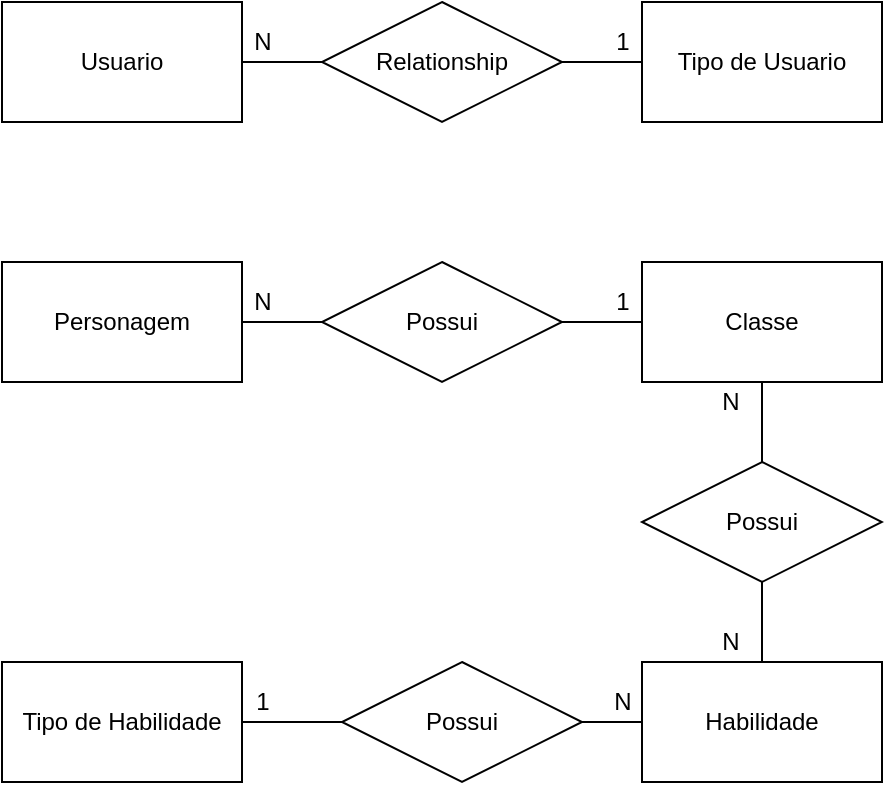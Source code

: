 <mxfile version="15.1.4" type="device" pages="2"><diagram id="pe6S_byXZUkdJXPU5mEr" name="Conceitual"><mxGraphModel dx="782" dy="706" grid="1" gridSize="10" guides="1" tooltips="1" connect="1" arrows="1" fold="1" page="1" pageScale="1" pageWidth="827" pageHeight="1169" math="0" shadow="0"><root><mxCell id="0"/><mxCell id="1" parent="0"/><mxCell id="32VMa2iup4EwKvDJx6Ky-8" value="" style="edgeStyle=orthogonalEdgeStyle;rounded=0;orthogonalLoop=1;jettySize=auto;html=1;endArrow=none;endFill=0;" parent="1" source="32VMa2iup4EwKvDJx6Ky-1" target="32VMa2iup4EwKvDJx6Ky-5" edge="1"><mxGeometry relative="1" as="geometry"/></mxCell><mxCell id="32VMa2iup4EwKvDJx6Ky-1" value="Personagem" style="rounded=0;whiteSpace=wrap;html=1;" parent="1" vertex="1"><mxGeometry x="130" y="310" width="120" height="60" as="geometry"/></mxCell><mxCell id="32VMa2iup4EwKvDJx6Ky-10" value="" style="edgeStyle=orthogonalEdgeStyle;rounded=0;orthogonalLoop=1;jettySize=auto;html=1;endArrow=none;endFill=0;" parent="1" source="32VMa2iup4EwKvDJx6Ky-2" target="32VMa2iup4EwKvDJx6Ky-6" edge="1"><mxGeometry relative="1" as="geometry"/></mxCell><mxCell id="32VMa2iup4EwKvDJx6Ky-2" value="Classe" style="rounded=0;whiteSpace=wrap;html=1;" parent="1" vertex="1"><mxGeometry x="450" y="310" width="120" height="60" as="geometry"/></mxCell><mxCell id="32VMa2iup4EwKvDJx6Ky-12" value="" style="edgeStyle=orthogonalEdgeStyle;rounded=0;orthogonalLoop=1;jettySize=auto;html=1;endArrow=none;endFill=0;" parent="1" source="32VMa2iup4EwKvDJx6Ky-3" target="32VMa2iup4EwKvDJx6Ky-7" edge="1"><mxGeometry relative="1" as="geometry"/></mxCell><mxCell id="32VMa2iup4EwKvDJx6Ky-3" value="Habilidade" style="rounded=0;whiteSpace=wrap;html=1;" parent="1" vertex="1"><mxGeometry x="450" y="510" width="120" height="60" as="geometry"/></mxCell><mxCell id="32VMa2iup4EwKvDJx6Ky-4" value="Tipo de Habilidade" style="rounded=0;whiteSpace=wrap;html=1;" parent="1" vertex="1"><mxGeometry x="130" y="510" width="120" height="60" as="geometry"/></mxCell><mxCell id="32VMa2iup4EwKvDJx6Ky-9" value="" style="edgeStyle=orthogonalEdgeStyle;rounded=0;orthogonalLoop=1;jettySize=auto;html=1;endArrow=none;endFill=0;" parent="1" source="32VMa2iup4EwKvDJx6Ky-5" target="32VMa2iup4EwKvDJx6Ky-2" edge="1"><mxGeometry relative="1" as="geometry"/></mxCell><mxCell id="32VMa2iup4EwKvDJx6Ky-5" value="Possui" style="shape=rhombus;perimeter=rhombusPerimeter;whiteSpace=wrap;html=1;align=center;" parent="1" vertex="1"><mxGeometry x="290" y="310" width="120" height="60" as="geometry"/></mxCell><mxCell id="32VMa2iup4EwKvDJx6Ky-11" value="" style="edgeStyle=orthogonalEdgeStyle;rounded=0;orthogonalLoop=1;jettySize=auto;html=1;endArrow=none;endFill=0;" parent="1" source="32VMa2iup4EwKvDJx6Ky-6" target="32VMa2iup4EwKvDJx6Ky-3" edge="1"><mxGeometry relative="1" as="geometry"/></mxCell><mxCell id="32VMa2iup4EwKvDJx6Ky-6" value="Possui" style="shape=rhombus;perimeter=rhombusPerimeter;whiteSpace=wrap;html=1;align=center;" parent="1" vertex="1"><mxGeometry x="450" y="410" width="120" height="60" as="geometry"/></mxCell><mxCell id="32VMa2iup4EwKvDJx6Ky-13" value="" style="edgeStyle=orthogonalEdgeStyle;rounded=0;orthogonalLoop=1;jettySize=auto;html=1;endArrow=none;endFill=0;" parent="1" source="32VMa2iup4EwKvDJx6Ky-7" target="32VMa2iup4EwKvDJx6Ky-4" edge="1"><mxGeometry relative="1" as="geometry"/></mxCell><mxCell id="32VMa2iup4EwKvDJx6Ky-7" value="Possui" style="shape=rhombus;perimeter=rhombusPerimeter;whiteSpace=wrap;html=1;align=center;" parent="1" vertex="1"><mxGeometry x="300" y="510" width="120" height="60" as="geometry"/></mxCell><mxCell id="32VMa2iup4EwKvDJx6Ky-14" value="1" style="text;html=1;align=center;verticalAlign=middle;resizable=0;points=[];autosize=1;strokeColor=none;" parent="1" vertex="1"><mxGeometry x="250" y="520" width="20" height="20" as="geometry"/></mxCell><mxCell id="32VMa2iup4EwKvDJx6Ky-15" value="N" style="text;html=1;align=center;verticalAlign=middle;resizable=0;points=[];autosize=1;strokeColor=none;" parent="1" vertex="1"><mxGeometry x="250" y="320" width="20" height="20" as="geometry"/></mxCell><mxCell id="32VMa2iup4EwKvDJx6Ky-16" value="1" style="text;html=1;align=center;verticalAlign=middle;resizable=0;points=[];autosize=1;strokeColor=none;" parent="1" vertex="1"><mxGeometry x="430" y="320" width="20" height="20" as="geometry"/></mxCell><mxCell id="32VMa2iup4EwKvDJx6Ky-17" value="N" style="text;html=1;align=center;verticalAlign=middle;resizable=0;points=[];autosize=1;strokeColor=none;" parent="1" vertex="1"><mxGeometry x="484" y="490" width="20" height="20" as="geometry"/></mxCell><mxCell id="32VMa2iup4EwKvDJx6Ky-18" value="N" style="text;html=1;align=center;verticalAlign=middle;resizable=0;points=[];autosize=1;strokeColor=none;" parent="1" vertex="1"><mxGeometry x="484" y="370" width="20" height="20" as="geometry"/></mxCell><mxCell id="32VMa2iup4EwKvDJx6Ky-19" value="N" style="text;html=1;align=center;verticalAlign=middle;resizable=0;points=[];autosize=1;strokeColor=none;" parent="1" vertex="1"><mxGeometry x="430" y="520" width="20" height="20" as="geometry"/></mxCell><mxCell id="fKQMqs7bBpG4Y2T7vxIi-6" value="" style="edgeStyle=orthogonalEdgeStyle;rounded=0;orthogonalLoop=1;jettySize=auto;html=1;endArrow=none;endFill=0;" edge="1" parent="1" source="fKQMqs7bBpG4Y2T7vxIi-1" target="fKQMqs7bBpG4Y2T7vxIi-4"><mxGeometry relative="1" as="geometry"/></mxCell><mxCell id="fKQMqs7bBpG4Y2T7vxIi-1" value="Tipo de Usuario" style="rounded=0;whiteSpace=wrap;html=1;" vertex="1" parent="1"><mxGeometry x="450" y="180" width="120" height="60" as="geometry"/></mxCell><mxCell id="fKQMqs7bBpG4Y2T7vxIi-5" value="" style="edgeStyle=orthogonalEdgeStyle;rounded=0;orthogonalLoop=1;jettySize=auto;html=1;endArrow=none;endFill=0;" edge="1" parent="1" source="fKQMqs7bBpG4Y2T7vxIi-2" target="fKQMqs7bBpG4Y2T7vxIi-4"><mxGeometry relative="1" as="geometry"/></mxCell><mxCell id="fKQMqs7bBpG4Y2T7vxIi-8" value="" style="edgeStyle=orthogonalEdgeStyle;rounded=0;orthogonalLoop=1;jettySize=auto;html=1;endArrow=none;endFill=0;" edge="1" parent="1" source="fKQMqs7bBpG4Y2T7vxIi-2" target="fKQMqs7bBpG4Y2T7vxIi-4"><mxGeometry relative="1" as="geometry"/></mxCell><mxCell id="fKQMqs7bBpG4Y2T7vxIi-2" value="Usuario" style="rounded=0;whiteSpace=wrap;html=1;" vertex="1" parent="1"><mxGeometry x="130" y="180" width="120" height="60" as="geometry"/></mxCell><mxCell id="fKQMqs7bBpG4Y2T7vxIi-4" value="Relationship" style="shape=rhombus;perimeter=rhombusPerimeter;whiteSpace=wrap;html=1;align=center;" vertex="1" parent="1"><mxGeometry x="290" y="180" width="120" height="60" as="geometry"/></mxCell><mxCell id="fKQMqs7bBpG4Y2T7vxIi-9" value="N" style="text;html=1;align=center;verticalAlign=middle;resizable=0;points=[];autosize=1;strokeColor=none;fillColor=none;" vertex="1" parent="1"><mxGeometry x="250" y="190" width="20" height="20" as="geometry"/></mxCell><mxCell id="fKQMqs7bBpG4Y2T7vxIi-10" value="1" style="text;html=1;align=center;verticalAlign=middle;resizable=0;points=[];autosize=1;strokeColor=none;fillColor=none;" vertex="1" parent="1"><mxGeometry x="430" y="190" width="20" height="20" as="geometry"/></mxCell></root></mxGraphModel></diagram><diagram id="WA9pQKZmRM6LVmnjSdNz" name="Lógico"><mxGraphModel dx="782" dy="706" grid="1" gridSize="10" guides="1" tooltips="1" connect="1" arrows="1" fold="1" page="1" pageScale="1" pageWidth="827" pageHeight="1169" math="0" shadow="0"><root><mxCell id="51PjIUgPOjgPhP40xyAd-0"/><mxCell id="51PjIUgPOjgPhP40xyAd-1" parent="51PjIUgPOjgPhP40xyAd-0"/><mxCell id="l5Rl1V4EZu1tgL6cFMch-26" value="Personagem" style="shape=table;startSize=30;container=1;collapsible=1;childLayout=tableLayout;fixedRows=1;rowLines=0;fontStyle=1;align=center;resizeLast=1;" parent="51PjIUgPOjgPhP40xyAd-1" vertex="1"><mxGeometry x="30" y="10" width="180" height="250" as="geometry"/></mxCell><mxCell id="l5Rl1V4EZu1tgL6cFMch-27" value="" style="shape=partialRectangle;collapsible=0;dropTarget=0;pointerEvents=0;fillColor=none;top=0;left=0;bottom=0;right=0;points=[[0,0.5],[1,0.5]];portConstraint=eastwest;" parent="l5Rl1V4EZu1tgL6cFMch-26" vertex="1"><mxGeometry y="30" width="180" height="30" as="geometry"/></mxCell><mxCell id="l5Rl1V4EZu1tgL6cFMch-28" value="PK" style="shape=partialRectangle;connectable=0;fillColor=none;top=0;left=0;bottom=0;right=0;fontStyle=1;overflow=hidden;" parent="l5Rl1V4EZu1tgL6cFMch-27" vertex="1"><mxGeometry width="60" height="30" as="geometry"/></mxCell><mxCell id="l5Rl1V4EZu1tgL6cFMch-29" value="idPersonagem" style="shape=partialRectangle;connectable=0;fillColor=none;top=0;left=0;bottom=0;right=0;align=left;spacingLeft=6;fontStyle=5;overflow=hidden;" parent="l5Rl1V4EZu1tgL6cFMch-27" vertex="1"><mxGeometry x="60" width="120" height="30" as="geometry"/></mxCell><mxCell id="l5Rl1V4EZu1tgL6cFMch-30" value="" style="shape=partialRectangle;collapsible=0;dropTarget=0;pointerEvents=0;fillColor=none;top=0;left=0;bottom=1;right=0;points=[[0,0.5],[1,0.5]];portConstraint=eastwest;" parent="l5Rl1V4EZu1tgL6cFMch-26" vertex="1"><mxGeometry y="60" width="180" height="30" as="geometry"/></mxCell><mxCell id="l5Rl1V4EZu1tgL6cFMch-31" value="FK" style="shape=partialRectangle;connectable=0;fillColor=none;top=0;left=0;bottom=0;right=0;fontStyle=1;overflow=hidden;" parent="l5Rl1V4EZu1tgL6cFMch-30" vertex="1"><mxGeometry width="60" height="30" as="geometry"/></mxCell><mxCell id="l5Rl1V4EZu1tgL6cFMch-32" value="idClasse" style="shape=partialRectangle;connectable=0;fillColor=none;top=0;left=0;bottom=0;right=0;align=left;spacingLeft=6;fontStyle=5;overflow=hidden;" parent="l5Rl1V4EZu1tgL6cFMch-30" vertex="1"><mxGeometry x="60" width="120" height="30" as="geometry"/></mxCell><mxCell id="l5Rl1V4EZu1tgL6cFMch-33" value="" style="shape=partialRectangle;collapsible=0;dropTarget=0;pointerEvents=0;fillColor=none;top=0;left=0;bottom=0;right=0;points=[[0,0.5],[1,0.5]];portConstraint=eastwest;" parent="l5Rl1V4EZu1tgL6cFMch-26" vertex="1"><mxGeometry y="90" width="180" height="30" as="geometry"/></mxCell><mxCell id="l5Rl1V4EZu1tgL6cFMch-34" value="" style="shape=partialRectangle;connectable=0;fillColor=none;top=0;left=0;bottom=0;right=0;editable=1;overflow=hidden;" parent="l5Rl1V4EZu1tgL6cFMch-33" vertex="1"><mxGeometry width="60" height="30" as="geometry"/></mxCell><mxCell id="l5Rl1V4EZu1tgL6cFMch-35" value="NomePersonagem" style="shape=partialRectangle;connectable=0;fillColor=none;top=0;left=0;bottom=0;right=0;align=left;spacingLeft=6;overflow=hidden;" parent="l5Rl1V4EZu1tgL6cFMch-33" vertex="1"><mxGeometry x="60" width="120" height="30" as="geometry"/></mxCell><mxCell id="l5Rl1V4EZu1tgL6cFMch-36" value="" style="shape=partialRectangle;collapsible=0;dropTarget=0;pointerEvents=0;fillColor=none;top=0;left=0;bottom=0;right=0;points=[[0,0.5],[1,0.5]];portConstraint=eastwest;" parent="l5Rl1V4EZu1tgL6cFMch-26" vertex="1"><mxGeometry y="120" width="180" height="30" as="geometry"/></mxCell><mxCell id="l5Rl1V4EZu1tgL6cFMch-37" value="" style="shape=partialRectangle;connectable=0;fillColor=none;top=0;left=0;bottom=0;right=0;editable=1;overflow=hidden;" parent="l5Rl1V4EZu1tgL6cFMch-36" vertex="1"><mxGeometry width="60" height="30" as="geometry"/></mxCell><mxCell id="l5Rl1V4EZu1tgL6cFMch-38" value="Max.Mana" style="shape=partialRectangle;connectable=0;fillColor=none;top=0;left=0;bottom=0;right=0;align=left;spacingLeft=6;overflow=hidden;" parent="l5Rl1V4EZu1tgL6cFMch-36" vertex="1"><mxGeometry x="60" width="120" height="30" as="geometry"/></mxCell><mxCell id="l5Rl1V4EZu1tgL6cFMch-39" value="" style="shape=partialRectangle;collapsible=0;dropTarget=0;pointerEvents=0;fillColor=none;top=0;left=0;bottom=0;right=0;points=[[0,0.5],[1,0.5]];portConstraint=eastwest;" parent="l5Rl1V4EZu1tgL6cFMch-26" vertex="1"><mxGeometry y="150" width="180" height="30" as="geometry"/></mxCell><mxCell id="l5Rl1V4EZu1tgL6cFMch-40" value="" style="shape=partialRectangle;connectable=0;fillColor=none;top=0;left=0;bottom=0;right=0;editable=1;overflow=hidden;" parent="l5Rl1V4EZu1tgL6cFMch-39" vertex="1"><mxGeometry width="60" height="30" as="geometry"/></mxCell><mxCell id="l5Rl1V4EZu1tgL6cFMch-41" value="Max.Vida" style="shape=partialRectangle;connectable=0;fillColor=none;top=0;left=0;bottom=0;right=0;align=left;spacingLeft=6;overflow=hidden;" parent="l5Rl1V4EZu1tgL6cFMch-39" vertex="1"><mxGeometry x="60" width="120" height="30" as="geometry"/></mxCell><mxCell id="l5Rl1V4EZu1tgL6cFMch-42" value="" style="shape=partialRectangle;collapsible=0;dropTarget=0;pointerEvents=0;fillColor=none;top=0;left=0;bottom=0;right=0;points=[[0,0.5],[1,0.5]];portConstraint=eastwest;" parent="l5Rl1V4EZu1tgL6cFMch-26" vertex="1"><mxGeometry y="180" width="180" height="30" as="geometry"/></mxCell><mxCell id="l5Rl1V4EZu1tgL6cFMch-43" value="" style="shape=partialRectangle;connectable=0;fillColor=none;top=0;left=0;bottom=0;right=0;editable=1;overflow=hidden;" parent="l5Rl1V4EZu1tgL6cFMch-42" vertex="1"><mxGeometry width="60" height="30" as="geometry"/></mxCell><mxCell id="l5Rl1V4EZu1tgL6cFMch-44" value="DataCriação" style="shape=partialRectangle;connectable=0;fillColor=none;top=0;left=0;bottom=0;right=0;align=left;spacingLeft=6;overflow=hidden;" parent="l5Rl1V4EZu1tgL6cFMch-42" vertex="1"><mxGeometry x="60" width="120" height="30" as="geometry"/></mxCell><mxCell id="l5Rl1V4EZu1tgL6cFMch-45" value="" style="shape=partialRectangle;collapsible=0;dropTarget=0;pointerEvents=0;fillColor=none;top=0;left=0;bottom=0;right=0;points=[[0,0.5],[1,0.5]];portConstraint=eastwest;" parent="l5Rl1V4EZu1tgL6cFMch-26" vertex="1"><mxGeometry y="210" width="180" height="30" as="geometry"/></mxCell><mxCell id="l5Rl1V4EZu1tgL6cFMch-46" value="" style="shape=partialRectangle;connectable=0;fillColor=none;top=0;left=0;bottom=0;right=0;editable=1;overflow=hidden;" parent="l5Rl1V4EZu1tgL6cFMch-45" vertex="1"><mxGeometry width="60" height="30" as="geometry"/></mxCell><mxCell id="l5Rl1V4EZu1tgL6cFMch-47" value="DataAtualização" style="shape=partialRectangle;connectable=0;fillColor=none;top=0;left=0;bottom=0;right=0;align=left;spacingLeft=6;overflow=hidden;" parent="l5Rl1V4EZu1tgL6cFMch-45" vertex="1"><mxGeometry x="60" width="120" height="30" as="geometry"/></mxCell><mxCell id="nq42RkZwBU6W2NiFBzns-0" value="Classe" style="shape=table;startSize=30;container=1;collapsible=1;childLayout=tableLayout;fixedRows=1;rowLines=0;fontStyle=1;align=center;resizeLast=1;" parent="51PjIUgPOjgPhP40xyAd-1" vertex="1"><mxGeometry x="280" y="10" width="180" height="100" as="geometry"/></mxCell><mxCell id="nq42RkZwBU6W2NiFBzns-1" value="" style="shape=partialRectangle;collapsible=0;dropTarget=0;pointerEvents=0;fillColor=none;top=0;left=0;bottom=1;right=0;points=[[0,0.5],[1,0.5]];portConstraint=eastwest;" parent="nq42RkZwBU6W2NiFBzns-0" vertex="1"><mxGeometry y="30" width="180" height="30" as="geometry"/></mxCell><mxCell id="nq42RkZwBU6W2NiFBzns-2" value="PK" style="shape=partialRectangle;connectable=0;fillColor=none;top=0;left=0;bottom=0;right=0;fontStyle=1;overflow=hidden;" parent="nq42RkZwBU6W2NiFBzns-1" vertex="1"><mxGeometry width="30" height="30" as="geometry"/></mxCell><mxCell id="nq42RkZwBU6W2NiFBzns-3" value="idClasse" style="shape=partialRectangle;connectable=0;fillColor=none;top=0;left=0;bottom=0;right=0;align=left;spacingLeft=6;fontStyle=5;overflow=hidden;" parent="nq42RkZwBU6W2NiFBzns-1" vertex="1"><mxGeometry x="30" width="150" height="30" as="geometry"/></mxCell><mxCell id="nq42RkZwBU6W2NiFBzns-4" value="" style="shape=partialRectangle;collapsible=0;dropTarget=0;pointerEvents=0;fillColor=none;top=0;left=0;bottom=0;right=0;points=[[0,0.5],[1,0.5]];portConstraint=eastwest;" parent="nq42RkZwBU6W2NiFBzns-0" vertex="1"><mxGeometry y="60" width="180" height="30" as="geometry"/></mxCell><mxCell id="nq42RkZwBU6W2NiFBzns-5" value="" style="shape=partialRectangle;connectable=0;fillColor=none;top=0;left=0;bottom=0;right=0;editable=1;overflow=hidden;" parent="nq42RkZwBU6W2NiFBzns-4" vertex="1"><mxGeometry width="30" height="30" as="geometry"/></mxCell><mxCell id="nq42RkZwBU6W2NiFBzns-6" value="TipoClasse" style="shape=partialRectangle;connectable=0;fillColor=none;top=0;left=0;bottom=0;right=0;align=left;spacingLeft=6;overflow=hidden;" parent="nq42RkZwBU6W2NiFBzns-4" vertex="1"><mxGeometry x="30" width="150" height="30" as="geometry"/></mxCell><mxCell id="kAVmUk4-ZdPtdBzqdJzA-0" value="HabilidadeClasse" style="shape=table;startSize=30;container=1;collapsible=1;childLayout=tableLayout;fixedRows=1;rowLines=0;fontStyle=1;align=center;resizeLast=1;" parent="51PjIUgPOjgPhP40xyAd-1" vertex="1"><mxGeometry x="280" y="160" width="180" height="130" as="geometry"/></mxCell><mxCell id="kAVmUk4-ZdPtdBzqdJzA-1" value="" style="shape=partialRectangle;collapsible=0;dropTarget=0;pointerEvents=0;fillColor=none;top=0;left=0;bottom=0;right=0;points=[[0,0.5],[1,0.5]];portConstraint=eastwest;" parent="kAVmUk4-ZdPtdBzqdJzA-0" vertex="1"><mxGeometry y="30" width="180" height="30" as="geometry"/></mxCell><mxCell id="kAVmUk4-ZdPtdBzqdJzA-2" value="PK" style="shape=partialRectangle;connectable=0;fillColor=none;top=0;left=0;bottom=0;right=0;fontStyle=1;overflow=hidden;" parent="kAVmUk4-ZdPtdBzqdJzA-1" vertex="1"><mxGeometry width="60" height="30" as="geometry"/></mxCell><mxCell id="kAVmUk4-ZdPtdBzqdJzA-3" value="idHabClasse" style="shape=partialRectangle;connectable=0;fillColor=none;top=0;left=0;bottom=0;right=0;align=left;spacingLeft=6;fontStyle=5;overflow=hidden;" parent="kAVmUk4-ZdPtdBzqdJzA-1" vertex="1"><mxGeometry x="60" width="120" height="30" as="geometry"/></mxCell><mxCell id="kAVmUk4-ZdPtdBzqdJzA-13" value="" style="shape=partialRectangle;collapsible=0;dropTarget=0;pointerEvents=0;fillColor=none;top=0;left=0;bottom=0;right=0;points=[[0,0.5],[1,0.5]];portConstraint=eastwest;" parent="kAVmUk4-ZdPtdBzqdJzA-0" vertex="1"><mxGeometry y="60" width="180" height="30" as="geometry"/></mxCell><mxCell id="kAVmUk4-ZdPtdBzqdJzA-14" value="FK" style="shape=partialRectangle;connectable=0;fillColor=none;top=0;left=0;bottom=0;right=0;fontStyle=1;overflow=hidden;" parent="kAVmUk4-ZdPtdBzqdJzA-13" vertex="1"><mxGeometry width="60" height="30" as="geometry"/></mxCell><mxCell id="kAVmUk4-ZdPtdBzqdJzA-15" value="idClasse" style="shape=partialRectangle;connectable=0;fillColor=none;top=0;left=0;bottom=0;right=0;align=left;spacingLeft=6;fontStyle=5;overflow=hidden;" parent="kAVmUk4-ZdPtdBzqdJzA-13" vertex="1"><mxGeometry x="60" width="120" height="30" as="geometry"/></mxCell><mxCell id="kAVmUk4-ZdPtdBzqdJzA-4" value="" style="shape=partialRectangle;collapsible=0;dropTarget=0;pointerEvents=0;fillColor=none;top=0;left=0;bottom=1;right=0;points=[[0,0.5],[1,0.5]];portConstraint=eastwest;" parent="kAVmUk4-ZdPtdBzqdJzA-0" vertex="1"><mxGeometry y="90" width="180" height="30" as="geometry"/></mxCell><mxCell id="kAVmUk4-ZdPtdBzqdJzA-5" value="FK" style="shape=partialRectangle;connectable=0;fillColor=none;top=0;left=0;bottom=0;right=0;fontStyle=1;overflow=hidden;" parent="kAVmUk4-ZdPtdBzqdJzA-4" vertex="1"><mxGeometry width="60" height="30" as="geometry"/></mxCell><mxCell id="kAVmUk4-ZdPtdBzqdJzA-6" value="idHabilidade" style="shape=partialRectangle;connectable=0;fillColor=none;top=0;left=0;bottom=0;right=0;align=left;spacingLeft=6;fontStyle=5;overflow=hidden;" parent="kAVmUk4-ZdPtdBzqdJzA-4" vertex="1"><mxGeometry x="60" width="120" height="30" as="geometry"/></mxCell><mxCell id="kAVmUk4-ZdPtdBzqdJzA-16" value="Habilidades" style="shape=table;startSize=30;container=1;collapsible=1;childLayout=tableLayout;fixedRows=1;rowLines=0;fontStyle=1;align=center;resizeLast=1;" parent="51PjIUgPOjgPhP40xyAd-1" vertex="1"><mxGeometry x="280" y="340" width="180" height="130" as="geometry"/></mxCell><mxCell id="kAVmUk4-ZdPtdBzqdJzA-17" value="" style="shape=partialRectangle;collapsible=0;dropTarget=0;pointerEvents=0;fillColor=none;top=0;left=0;bottom=0;right=0;points=[[0,0.5],[1,0.5]];portConstraint=eastwest;" parent="kAVmUk4-ZdPtdBzqdJzA-16" vertex="1"><mxGeometry y="30" width="180" height="30" as="geometry"/></mxCell><mxCell id="kAVmUk4-ZdPtdBzqdJzA-18" value="PK" style="shape=partialRectangle;connectable=0;fillColor=none;top=0;left=0;bottom=0;right=0;fontStyle=1;overflow=hidden;" parent="kAVmUk4-ZdPtdBzqdJzA-17" vertex="1"><mxGeometry width="60" height="30" as="geometry"/></mxCell><mxCell id="kAVmUk4-ZdPtdBzqdJzA-19" value="idHabilidade" style="shape=partialRectangle;connectable=0;fillColor=none;top=0;left=0;bottom=0;right=0;align=left;spacingLeft=6;fontStyle=5;overflow=hidden;" parent="kAVmUk4-ZdPtdBzqdJzA-17" vertex="1"><mxGeometry x="60" width="120" height="30" as="geometry"/></mxCell><mxCell id="kAVmUk4-ZdPtdBzqdJzA-20" value="" style="shape=partialRectangle;collapsible=0;dropTarget=0;pointerEvents=0;fillColor=none;top=0;left=0;bottom=1;right=0;points=[[0,0.5],[1,0.5]];portConstraint=eastwest;" parent="kAVmUk4-ZdPtdBzqdJzA-16" vertex="1"><mxGeometry y="60" width="180" height="30" as="geometry"/></mxCell><mxCell id="kAVmUk4-ZdPtdBzqdJzA-21" value="FK" style="shape=partialRectangle;connectable=0;fillColor=none;top=0;left=0;bottom=0;right=0;fontStyle=1;overflow=hidden;" parent="kAVmUk4-ZdPtdBzqdJzA-20" vertex="1"><mxGeometry width="60" height="30" as="geometry"/></mxCell><mxCell id="kAVmUk4-ZdPtdBzqdJzA-22" value="idTipoHabilidade" style="shape=partialRectangle;connectable=0;fillColor=none;top=0;left=0;bottom=0;right=0;align=left;spacingLeft=6;fontStyle=5;overflow=hidden;" parent="kAVmUk4-ZdPtdBzqdJzA-20" vertex="1"><mxGeometry x="60" width="120" height="30" as="geometry"/></mxCell><mxCell id="kAVmUk4-ZdPtdBzqdJzA-23" value="" style="shape=partialRectangle;collapsible=0;dropTarget=0;pointerEvents=0;fillColor=none;top=0;left=0;bottom=0;right=0;points=[[0,0.5],[1,0.5]];portConstraint=eastwest;" parent="kAVmUk4-ZdPtdBzqdJzA-16" vertex="1"><mxGeometry y="90" width="180" height="30" as="geometry"/></mxCell><mxCell id="kAVmUk4-ZdPtdBzqdJzA-24" value="" style="shape=partialRectangle;connectable=0;fillColor=none;top=0;left=0;bottom=0;right=0;editable=1;overflow=hidden;" parent="kAVmUk4-ZdPtdBzqdJzA-23" vertex="1"><mxGeometry width="60" height="30" as="geometry"/></mxCell><mxCell id="kAVmUk4-ZdPtdBzqdJzA-25" value="NomeHab" style="shape=partialRectangle;connectable=0;fillColor=none;top=0;left=0;bottom=0;right=0;align=left;spacingLeft=6;overflow=hidden;" parent="kAVmUk4-ZdPtdBzqdJzA-23" vertex="1"><mxGeometry x="60" width="120" height="30" as="geometry"/></mxCell><mxCell id="kAVmUk4-ZdPtdBzqdJzA-29" value="Tipo de Habilidade" style="shape=table;startSize=30;container=1;collapsible=1;childLayout=tableLayout;fixedRows=1;rowLines=0;fontStyle=1;align=center;resizeLast=1;" parent="51PjIUgPOjgPhP40xyAd-1" vertex="1"><mxGeometry x="30" y="340" width="180" height="100" as="geometry"/></mxCell><mxCell id="kAVmUk4-ZdPtdBzqdJzA-30" value="" style="shape=partialRectangle;collapsible=0;dropTarget=0;pointerEvents=0;fillColor=none;top=0;left=0;bottom=1;right=0;points=[[0,0.5],[1,0.5]];portConstraint=eastwest;" parent="kAVmUk4-ZdPtdBzqdJzA-29" vertex="1"><mxGeometry y="30" width="180" height="30" as="geometry"/></mxCell><mxCell id="kAVmUk4-ZdPtdBzqdJzA-31" value="PK" style="shape=partialRectangle;connectable=0;fillColor=none;top=0;left=0;bottom=0;right=0;fontStyle=1;overflow=hidden;" parent="kAVmUk4-ZdPtdBzqdJzA-30" vertex="1"><mxGeometry width="30" height="30" as="geometry"/></mxCell><mxCell id="kAVmUk4-ZdPtdBzqdJzA-32" value="idTipoHabilidade" style="shape=partialRectangle;connectable=0;fillColor=none;top=0;left=0;bottom=0;right=0;align=left;spacingLeft=6;fontStyle=5;overflow=hidden;" parent="kAVmUk4-ZdPtdBzqdJzA-30" vertex="1"><mxGeometry x="30" width="150" height="30" as="geometry"/></mxCell><mxCell id="kAVmUk4-ZdPtdBzqdJzA-33" value="" style="shape=partialRectangle;collapsible=0;dropTarget=0;pointerEvents=0;fillColor=none;top=0;left=0;bottom=0;right=0;points=[[0,0.5],[1,0.5]];portConstraint=eastwest;" parent="kAVmUk4-ZdPtdBzqdJzA-29" vertex="1"><mxGeometry y="60" width="180" height="30" as="geometry"/></mxCell><mxCell id="kAVmUk4-ZdPtdBzqdJzA-34" value="" style="shape=partialRectangle;connectable=0;fillColor=none;top=0;left=0;bottom=0;right=0;editable=1;overflow=hidden;" parent="kAVmUk4-ZdPtdBzqdJzA-33" vertex="1"><mxGeometry width="30" height="30" as="geometry"/></mxCell><mxCell id="kAVmUk4-ZdPtdBzqdJzA-35" value="NomeTipo" style="shape=partialRectangle;connectable=0;fillColor=none;top=0;left=0;bottom=0;right=0;align=left;spacingLeft=6;overflow=hidden;" parent="kAVmUk4-ZdPtdBzqdJzA-33" vertex="1"><mxGeometry x="30" width="150" height="30" as="geometry"/></mxCell><mxCell id="kAVmUk4-ZdPtdBzqdJzA-42" value="" style="edgeStyle=entityRelationEdgeStyle;fontSize=12;html=1;endArrow=ERoneToMany;" parent="51PjIUgPOjgPhP40xyAd-1" source="nq42RkZwBU6W2NiFBzns-1" target="l5Rl1V4EZu1tgL6cFMch-30" edge="1"><mxGeometry width="100" height="100" relative="1" as="geometry"><mxPoint x="210" y="410" as="sourcePoint"/><mxPoint x="240" y="190" as="targetPoint"/></mxGeometry></mxCell><mxCell id="25kz_GLO55OAGP6eHydk-4" value="" style="edgeStyle=entityRelationEdgeStyle;fontSize=12;html=1;endArrow=ERoneToMany;" parent="51PjIUgPOjgPhP40xyAd-1" source="kAVmUk4-ZdPtdBzqdJzA-17" target="kAVmUk4-ZdPtdBzqdJzA-4" edge="1"><mxGeometry width="100" height="100" relative="1" as="geometry"><mxPoint x="210" y="410" as="sourcePoint"/><mxPoint x="310" y="310" as="targetPoint"/></mxGeometry></mxCell><mxCell id="25kz_GLO55OAGP6eHydk-5" value="" style="edgeStyle=entityRelationEdgeStyle;fontSize=12;html=1;endArrow=ERoneToMany;" parent="51PjIUgPOjgPhP40xyAd-1" source="nq42RkZwBU6W2NiFBzns-1" target="kAVmUk4-ZdPtdBzqdJzA-13" edge="1"><mxGeometry width="100" height="100" relative="1" as="geometry"><mxPoint x="210" y="410" as="sourcePoint"/><mxPoint x="310" y="310" as="targetPoint"/></mxGeometry></mxCell><mxCell id="25kz_GLO55OAGP6eHydk-6" value="" style="edgeStyle=entityRelationEdgeStyle;fontSize=12;html=1;endArrow=ERoneToMany;" parent="51PjIUgPOjgPhP40xyAd-1" source="kAVmUk4-ZdPtdBzqdJzA-30" target="kAVmUk4-ZdPtdBzqdJzA-20" edge="1"><mxGeometry width="100" height="100" relative="1" as="geometry"><mxPoint x="210" y="410" as="sourcePoint"/><mxPoint x="310" y="310" as="targetPoint"/></mxGeometry></mxCell><mxCell id="z_3rKV6_sRHrT_wsXHsg-0" value="TipoUsuario" style="shape=table;startSize=30;container=1;collapsible=1;childLayout=tableLayout;fixedRows=1;rowLines=0;fontStyle=1;align=center;resizeLast=1;" vertex="1" parent="51PjIUgPOjgPhP40xyAd-1"><mxGeometry x="520" y="20" width="180" height="100" as="geometry"/></mxCell><mxCell id="z_3rKV6_sRHrT_wsXHsg-1" value="" style="shape=partialRectangle;collapsible=0;dropTarget=0;pointerEvents=0;fillColor=none;top=0;left=0;bottom=1;right=0;points=[[0,0.5],[1,0.5]];portConstraint=eastwest;" vertex="1" parent="z_3rKV6_sRHrT_wsXHsg-0"><mxGeometry y="30" width="180" height="30" as="geometry"/></mxCell><mxCell id="z_3rKV6_sRHrT_wsXHsg-2" value="PK" style="shape=partialRectangle;connectable=0;fillColor=none;top=0;left=0;bottom=0;right=0;fontStyle=1;overflow=hidden;" vertex="1" parent="z_3rKV6_sRHrT_wsXHsg-1"><mxGeometry width="30" height="30" as="geometry"/></mxCell><mxCell id="z_3rKV6_sRHrT_wsXHsg-3" value="idTipoUsuario" style="shape=partialRectangle;connectable=0;fillColor=none;top=0;left=0;bottom=0;right=0;align=left;spacingLeft=6;fontStyle=5;overflow=hidden;" vertex="1" parent="z_3rKV6_sRHrT_wsXHsg-1"><mxGeometry x="30" width="150" height="30" as="geometry"/></mxCell><mxCell id="z_3rKV6_sRHrT_wsXHsg-4" value="" style="shape=partialRectangle;collapsible=0;dropTarget=0;pointerEvents=0;fillColor=none;top=0;left=0;bottom=0;right=0;points=[[0,0.5],[1,0.5]];portConstraint=eastwest;" vertex="1" parent="z_3rKV6_sRHrT_wsXHsg-0"><mxGeometry y="60" width="180" height="30" as="geometry"/></mxCell><mxCell id="z_3rKV6_sRHrT_wsXHsg-5" value="" style="shape=partialRectangle;connectable=0;fillColor=none;top=0;left=0;bottom=0;right=0;editable=1;overflow=hidden;" vertex="1" parent="z_3rKV6_sRHrT_wsXHsg-4"><mxGeometry width="30" height="30" as="geometry"/></mxCell><mxCell id="z_3rKV6_sRHrT_wsXHsg-6" value="Titulo" style="shape=partialRectangle;connectable=0;fillColor=none;top=0;left=0;bottom=0;right=0;align=left;spacingLeft=6;overflow=hidden;" vertex="1" parent="z_3rKV6_sRHrT_wsXHsg-4"><mxGeometry x="30" width="150" height="30" as="geometry"/></mxCell><mxCell id="z_3rKV6_sRHrT_wsXHsg-13" value="Usuario" style="shape=table;startSize=30;container=1;collapsible=1;childLayout=tableLayout;fixedRows=1;rowLines=0;fontStyle=1;align=center;resizeLast=1;" vertex="1" parent="51PjIUgPOjgPhP40xyAd-1"><mxGeometry x="520" y="170" width="180" height="190" as="geometry"/></mxCell><mxCell id="z_3rKV6_sRHrT_wsXHsg-14" value="" style="shape=partialRectangle;collapsible=0;dropTarget=0;pointerEvents=0;fillColor=none;top=0;left=0;bottom=0;right=0;points=[[0,0.5],[1,0.5]];portConstraint=eastwest;" vertex="1" parent="z_3rKV6_sRHrT_wsXHsg-13"><mxGeometry y="30" width="180" height="30" as="geometry"/></mxCell><mxCell id="z_3rKV6_sRHrT_wsXHsg-15" value="PK" style="shape=partialRectangle;connectable=0;fillColor=none;top=0;left=0;bottom=0;right=0;fontStyle=1;overflow=hidden;" vertex="1" parent="z_3rKV6_sRHrT_wsXHsg-14"><mxGeometry width="60" height="30" as="geometry"/></mxCell><mxCell id="z_3rKV6_sRHrT_wsXHsg-16" value="idUsuario" style="shape=partialRectangle;connectable=0;fillColor=none;top=0;left=0;bottom=0;right=0;align=left;spacingLeft=6;fontStyle=5;overflow=hidden;" vertex="1" parent="z_3rKV6_sRHrT_wsXHsg-14"><mxGeometry x="60" width="120" height="30" as="geometry"/></mxCell><mxCell id="z_3rKV6_sRHrT_wsXHsg-17" value="" style="shape=partialRectangle;collapsible=0;dropTarget=0;pointerEvents=0;fillColor=none;top=0;left=0;bottom=1;right=0;points=[[0,0.5],[1,0.5]];portConstraint=eastwest;" vertex="1" parent="z_3rKV6_sRHrT_wsXHsg-13"><mxGeometry y="60" width="180" height="30" as="geometry"/></mxCell><mxCell id="z_3rKV6_sRHrT_wsXHsg-18" value="FK" style="shape=partialRectangle;connectable=0;fillColor=none;top=0;left=0;bottom=0;right=0;fontStyle=1;overflow=hidden;" vertex="1" parent="z_3rKV6_sRHrT_wsXHsg-17"><mxGeometry width="60" height="30" as="geometry"/></mxCell><mxCell id="z_3rKV6_sRHrT_wsXHsg-19" value="idTipoUsuario" style="shape=partialRectangle;connectable=0;fillColor=none;top=0;left=0;bottom=0;right=0;align=left;spacingLeft=6;fontStyle=5;overflow=hidden;" vertex="1" parent="z_3rKV6_sRHrT_wsXHsg-17"><mxGeometry x="60" width="120" height="30" as="geometry"/></mxCell><mxCell id="z_3rKV6_sRHrT_wsXHsg-20" value="" style="shape=partialRectangle;collapsible=0;dropTarget=0;pointerEvents=0;fillColor=none;top=0;left=0;bottom=0;right=0;points=[[0,0.5],[1,0.5]];portConstraint=eastwest;" vertex="1" parent="z_3rKV6_sRHrT_wsXHsg-13"><mxGeometry y="90" width="180" height="30" as="geometry"/></mxCell><mxCell id="z_3rKV6_sRHrT_wsXHsg-21" value="" style="shape=partialRectangle;connectable=0;fillColor=none;top=0;left=0;bottom=0;right=0;editable=1;overflow=hidden;" vertex="1" parent="z_3rKV6_sRHrT_wsXHsg-20"><mxGeometry width="60" height="30" as="geometry"/></mxCell><mxCell id="z_3rKV6_sRHrT_wsXHsg-22" value="NomeUsuario" style="shape=partialRectangle;connectable=0;fillColor=none;top=0;left=0;bottom=0;right=0;align=left;spacingLeft=6;overflow=hidden;" vertex="1" parent="z_3rKV6_sRHrT_wsXHsg-20"><mxGeometry x="60" width="120" height="30" as="geometry"/></mxCell><mxCell id="z_3rKV6_sRHrT_wsXHsg-26" value="" style="shape=partialRectangle;collapsible=0;dropTarget=0;pointerEvents=0;fillColor=none;top=0;left=0;bottom=0;right=0;points=[[0,0.5],[1,0.5]];portConstraint=eastwest;" vertex="1" parent="z_3rKV6_sRHrT_wsXHsg-13"><mxGeometry y="120" width="180" height="30" as="geometry"/></mxCell><mxCell id="z_3rKV6_sRHrT_wsXHsg-27" value="" style="shape=partialRectangle;connectable=0;fillColor=none;top=0;left=0;bottom=0;right=0;editable=1;overflow=hidden;" vertex="1" parent="z_3rKV6_sRHrT_wsXHsg-26"><mxGeometry width="60" height="30" as="geometry"/></mxCell><mxCell id="z_3rKV6_sRHrT_wsXHsg-28" value="email" style="shape=partialRectangle;connectable=0;fillColor=none;top=0;left=0;bottom=0;right=0;align=left;spacingLeft=6;overflow=hidden;" vertex="1" parent="z_3rKV6_sRHrT_wsXHsg-26"><mxGeometry x="60" width="120" height="30" as="geometry"/></mxCell><mxCell id="z_3rKV6_sRHrT_wsXHsg-29" value="" style="shape=partialRectangle;collapsible=0;dropTarget=0;pointerEvents=0;fillColor=none;top=0;left=0;bottom=0;right=0;points=[[0,0.5],[1,0.5]];portConstraint=eastwest;" vertex="1" parent="z_3rKV6_sRHrT_wsXHsg-13"><mxGeometry y="150" width="180" height="30" as="geometry"/></mxCell><mxCell id="z_3rKV6_sRHrT_wsXHsg-30" value="" style="shape=partialRectangle;connectable=0;fillColor=none;top=0;left=0;bottom=0;right=0;editable=1;overflow=hidden;" vertex="1" parent="z_3rKV6_sRHrT_wsXHsg-29"><mxGeometry width="60" height="30" as="geometry"/></mxCell><mxCell id="z_3rKV6_sRHrT_wsXHsg-31" value="senha" style="shape=partialRectangle;connectable=0;fillColor=none;top=0;left=0;bottom=0;right=0;align=left;spacingLeft=6;overflow=hidden;" vertex="1" parent="z_3rKV6_sRHrT_wsXHsg-29"><mxGeometry x="60" width="120" height="30" as="geometry"/></mxCell><mxCell id="z_3rKV6_sRHrT_wsXHsg-35" value="" style="edgeStyle=entityRelationEdgeStyle;fontSize=12;html=1;endArrow=ERmany;" edge="1" parent="51PjIUgPOjgPhP40xyAd-1" source="z_3rKV6_sRHrT_wsXHsg-1" target="z_3rKV6_sRHrT_wsXHsg-17"><mxGeometry width="100" height="100" relative="1" as="geometry"><mxPoint x="320" y="310" as="sourcePoint"/><mxPoint x="420" y="210" as="targetPoint"/></mxGeometry></mxCell></root></mxGraphModel></diagram></mxfile>